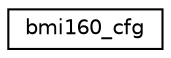 digraph "Graphical Class Hierarchy"
{
  edge [fontname="Helvetica",fontsize="10",labelfontname="Helvetica",labelfontsize="10"];
  node [fontname="Helvetica",fontsize="10",shape=record];
  rankdir="LR";
  Node1 [label="bmi160_cfg",height=0.2,width=0.4,color="black", fillcolor="white", style="filled",URL="$structbmi160__cfg.html",tooltip="bmi160 sensor configuration structure "];
}
